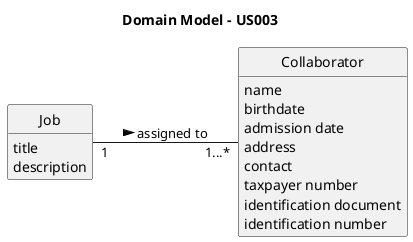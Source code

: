 @startuml
skinparam monochrome true
skinparam packageStyle rectangle
skinparam shadowing false

left to right direction

skinparam classAttributeIconSize 0

hide circle
hide methods

title Domain Model - US003

class Job {
    title
    description
}

class Collaborator {
    name
    birthdate
    admission date
    address
    contact
    taxpayer number
    identification document
    identification number

}

'Relationships
Job "1" -- "1...*" Collaborator : assigned to >

}

@enduml
